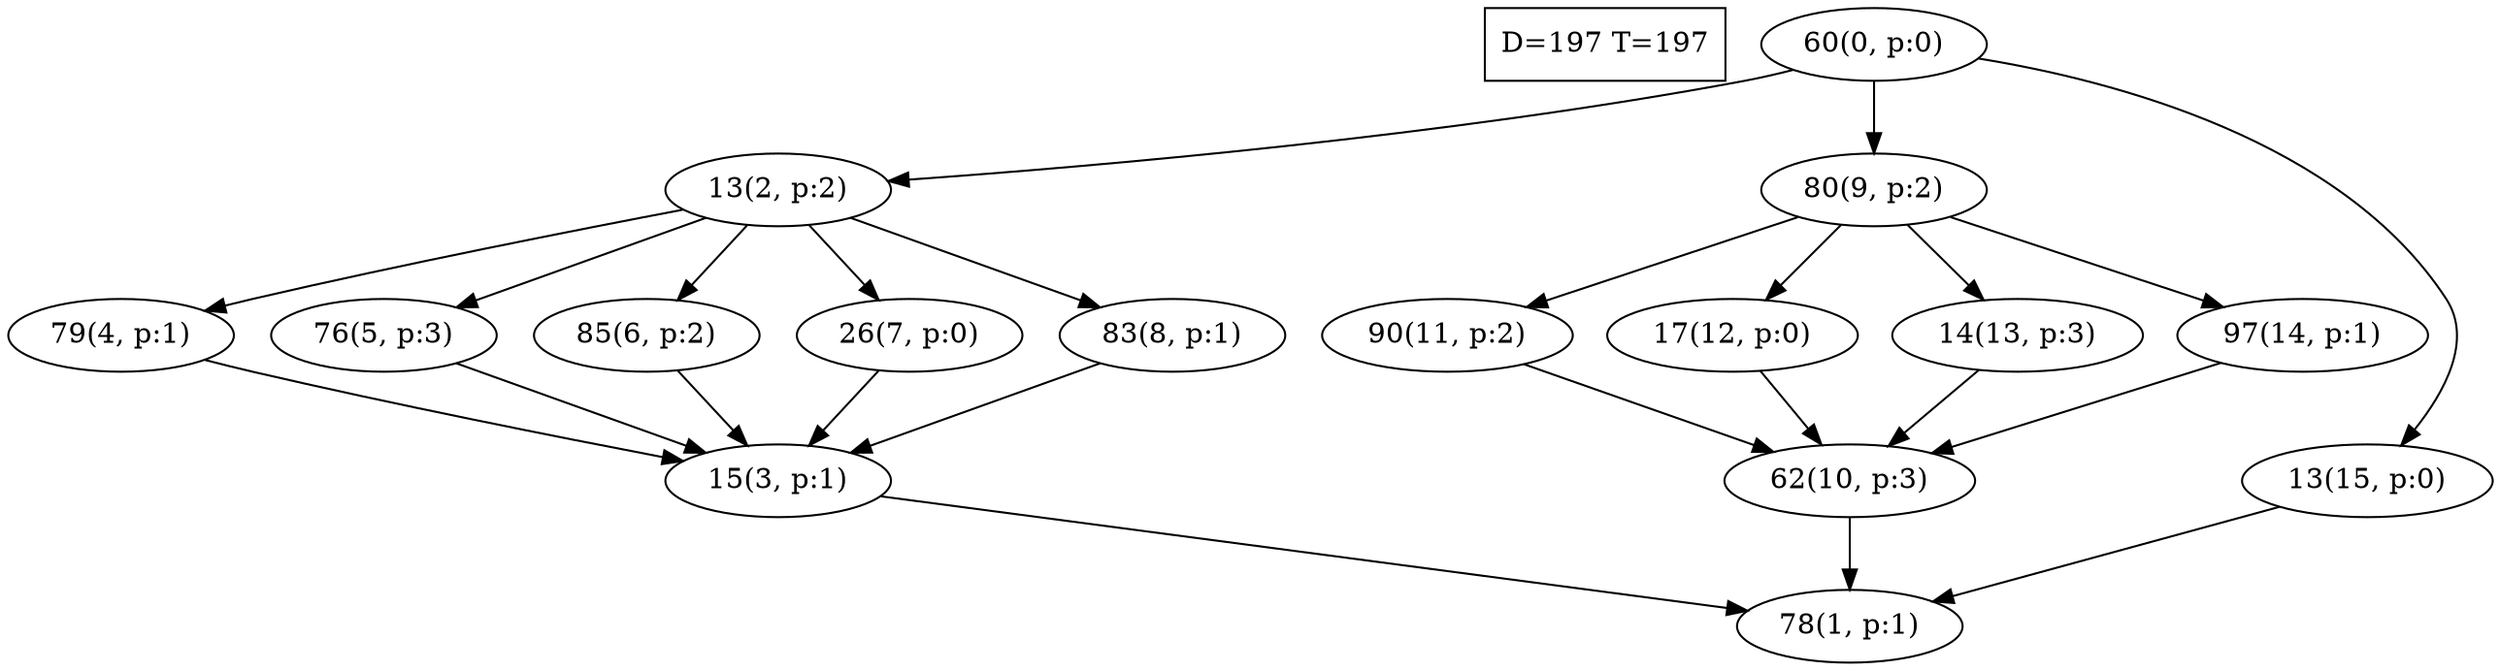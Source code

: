 digraph Task {
i [shape=box, label="D=197 T=197"]; 
0 [label="60(0, p:0)"];
1 [label="78(1, p:1)"];
2 [label="13(2, p:2)"];
3 [label="15(3, p:1)"];
4 [label="79(4, p:1)"];
5 [label="76(5, p:3)"];
6 [label="85(6, p:2)"];
7 [label="26(7, p:0)"];
8 [label="83(8, p:1)"];
9 [label="80(9, p:2)"];
10 [label="62(10, p:3)"];
11 [label="90(11, p:2)"];
12 [label="17(12, p:0)"];
13 [label="14(13, p:3)"];
14 [label="97(14, p:1)"];
15 [label="13(15, p:0)"];
0 -> 2;
0 -> 9;
0 -> 15;
2 -> 4;
2 -> 5;
2 -> 6;
2 -> 7;
2 -> 8;
3 -> 1;
4 -> 3;
5 -> 3;
6 -> 3;
7 -> 3;
8 -> 3;
9 -> 11;
9 -> 12;
9 -> 13;
9 -> 14;
10 -> 1;
11 -> 10;
12 -> 10;
13 -> 10;
14 -> 10;
15 -> 1;
}